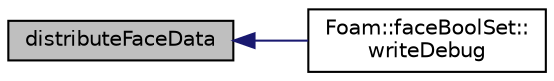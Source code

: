 digraph "distributeFaceData"
{
  bgcolor="transparent";
  edge [fontname="Helvetica",fontsize="10",labelfontname="Helvetica",labelfontsize="10"];
  node [fontname="Helvetica",fontsize="10",shape=record];
  rankdir="LR";
  Node1 [label="distributeFaceData",height=0.2,width=0.4,color="black", fillcolor="grey75", style="filled" fontcolor="black"];
  Node1 -> Node2 [dir="back",color="midnightblue",fontsize="10",style="solid",fontname="Helvetica"];
  Node2 [label="Foam::faceBoolSet::\lwriteDebug",height=0.2,width=0.4,color="black",URL="$classFoam_1_1faceBoolSet.html#a4cd379f4c9c6e687f7547808e22ccfe4",tooltip="Write maxLen items with label and coordinates. "];
}
